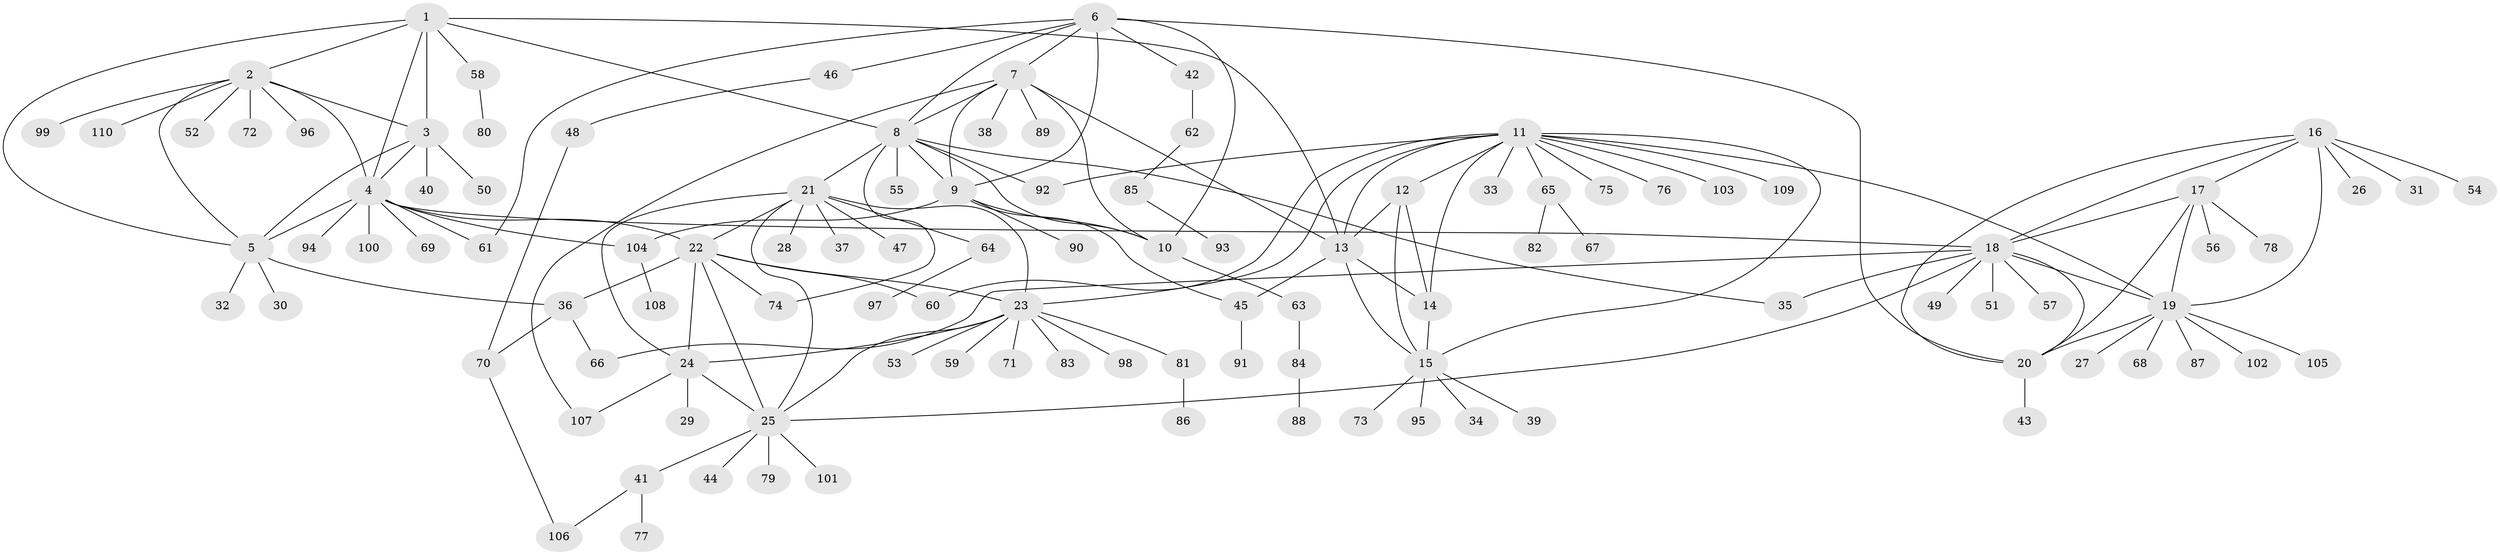 // coarse degree distribution, {1: 0.509090909090909, 7: 0.10909090909090909, 5: 0.09090909090909091, 4: 0.05454545454545454, 2: 0.09090909090909091, 8: 0.03636363636363636, 9: 0.05454545454545454, 3: 0.01818181818181818, 10: 0.01818181818181818, 11: 0.01818181818181818}
// Generated by graph-tools (version 1.1) at 2025/37/03/04/25 23:37:38]
// undirected, 110 vertices, 157 edges
graph export_dot {
  node [color=gray90,style=filled];
  1;
  2;
  3;
  4;
  5;
  6;
  7;
  8;
  9;
  10;
  11;
  12;
  13;
  14;
  15;
  16;
  17;
  18;
  19;
  20;
  21;
  22;
  23;
  24;
  25;
  26;
  27;
  28;
  29;
  30;
  31;
  32;
  33;
  34;
  35;
  36;
  37;
  38;
  39;
  40;
  41;
  42;
  43;
  44;
  45;
  46;
  47;
  48;
  49;
  50;
  51;
  52;
  53;
  54;
  55;
  56;
  57;
  58;
  59;
  60;
  61;
  62;
  63;
  64;
  65;
  66;
  67;
  68;
  69;
  70;
  71;
  72;
  73;
  74;
  75;
  76;
  77;
  78;
  79;
  80;
  81;
  82;
  83;
  84;
  85;
  86;
  87;
  88;
  89;
  90;
  91;
  92;
  93;
  94;
  95;
  96;
  97;
  98;
  99;
  100;
  101;
  102;
  103;
  104;
  105;
  106;
  107;
  108;
  109;
  110;
  1 -- 2;
  1 -- 3;
  1 -- 4;
  1 -- 5;
  1 -- 8;
  1 -- 13;
  1 -- 58;
  2 -- 3;
  2 -- 4;
  2 -- 5;
  2 -- 52;
  2 -- 72;
  2 -- 96;
  2 -- 99;
  2 -- 110;
  3 -- 4;
  3 -- 5;
  3 -- 40;
  3 -- 50;
  4 -- 5;
  4 -- 18;
  4 -- 22;
  4 -- 61;
  4 -- 69;
  4 -- 94;
  4 -- 100;
  4 -- 104;
  5 -- 30;
  5 -- 32;
  5 -- 36;
  6 -- 7;
  6 -- 8;
  6 -- 9;
  6 -- 10;
  6 -- 20;
  6 -- 42;
  6 -- 46;
  6 -- 61;
  7 -- 8;
  7 -- 9;
  7 -- 10;
  7 -- 13;
  7 -- 38;
  7 -- 89;
  7 -- 107;
  8 -- 9;
  8 -- 10;
  8 -- 21;
  8 -- 35;
  8 -- 55;
  8 -- 74;
  8 -- 92;
  9 -- 10;
  9 -- 45;
  9 -- 90;
  9 -- 104;
  10 -- 63;
  11 -- 12;
  11 -- 13;
  11 -- 14;
  11 -- 15;
  11 -- 19;
  11 -- 23;
  11 -- 33;
  11 -- 60;
  11 -- 65;
  11 -- 75;
  11 -- 76;
  11 -- 92;
  11 -- 103;
  11 -- 109;
  12 -- 13;
  12 -- 14;
  12 -- 15;
  13 -- 14;
  13 -- 15;
  13 -- 45;
  14 -- 15;
  15 -- 34;
  15 -- 39;
  15 -- 73;
  15 -- 95;
  16 -- 17;
  16 -- 18;
  16 -- 19;
  16 -- 20;
  16 -- 26;
  16 -- 31;
  16 -- 54;
  17 -- 18;
  17 -- 19;
  17 -- 20;
  17 -- 56;
  17 -- 78;
  18 -- 19;
  18 -- 20;
  18 -- 25;
  18 -- 35;
  18 -- 49;
  18 -- 51;
  18 -- 57;
  18 -- 66;
  19 -- 20;
  19 -- 27;
  19 -- 68;
  19 -- 87;
  19 -- 102;
  19 -- 105;
  20 -- 43;
  21 -- 22;
  21 -- 23;
  21 -- 24;
  21 -- 25;
  21 -- 28;
  21 -- 37;
  21 -- 47;
  21 -- 64;
  22 -- 23;
  22 -- 24;
  22 -- 25;
  22 -- 36;
  22 -- 60;
  22 -- 74;
  23 -- 24;
  23 -- 25;
  23 -- 53;
  23 -- 59;
  23 -- 71;
  23 -- 81;
  23 -- 83;
  23 -- 98;
  24 -- 25;
  24 -- 29;
  24 -- 107;
  25 -- 41;
  25 -- 44;
  25 -- 79;
  25 -- 101;
  36 -- 66;
  36 -- 70;
  41 -- 77;
  41 -- 106;
  42 -- 62;
  45 -- 91;
  46 -- 48;
  48 -- 70;
  58 -- 80;
  62 -- 85;
  63 -- 84;
  64 -- 97;
  65 -- 67;
  65 -- 82;
  70 -- 106;
  81 -- 86;
  84 -- 88;
  85 -- 93;
  104 -- 108;
}
